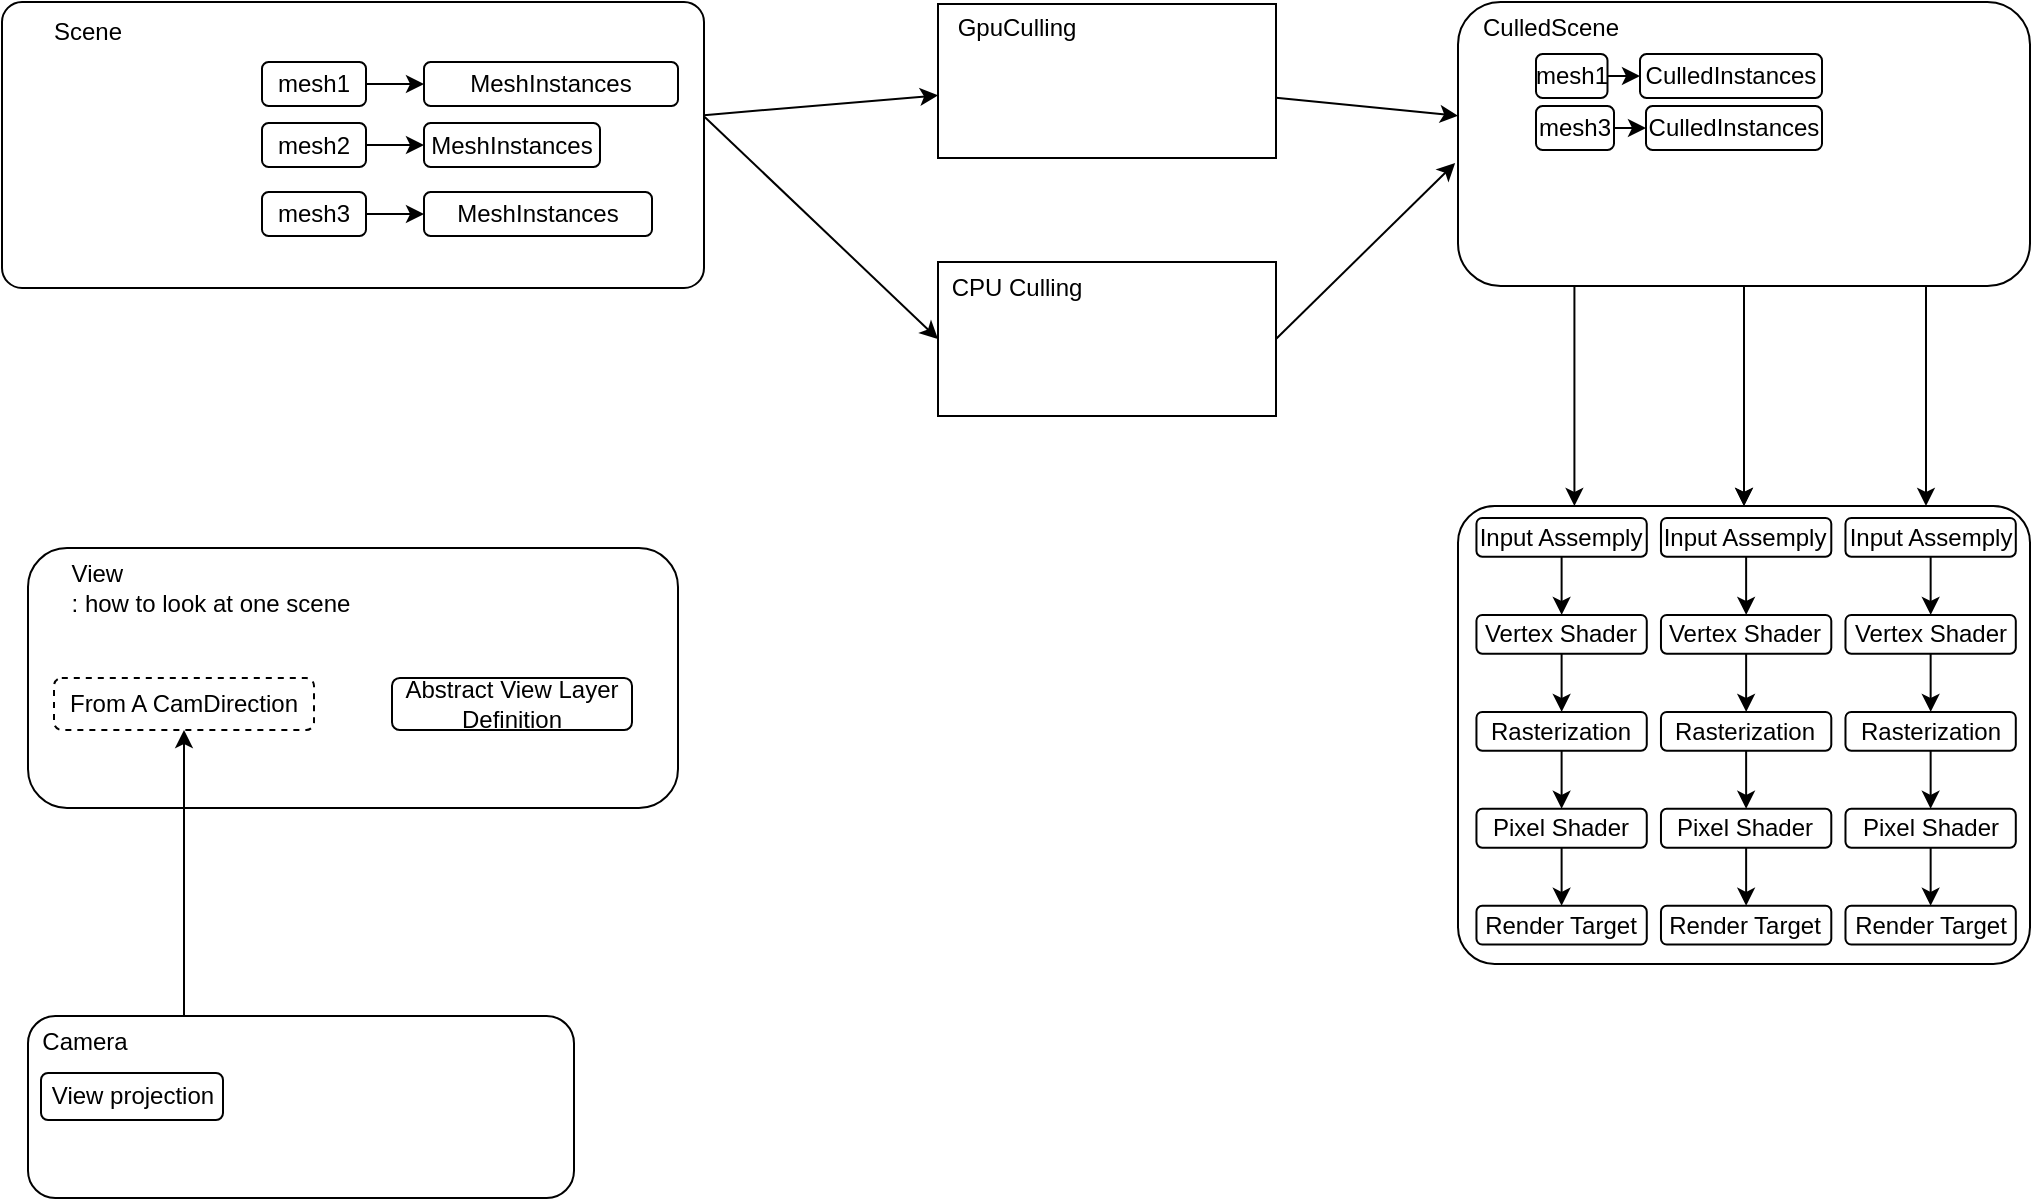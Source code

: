 <mxfile>
    <diagram id="kDZaz-kTJFLnxSt82wPK" name="Page-1">
        <mxGraphModel dx="1210" dy="793" grid="1" gridSize="13" guides="1" tooltips="1" connect="1" arrows="1" fold="1" page="1" pageScale="1.5" pageWidth="1200" pageHeight="1920" background="none" math="0" shadow="0">
            <root>
                <mxCell id="0"/>
                <mxCell id="1" parent="0"/>
                <mxCell id="56" value="" style="edgeStyle=none;rounded=1;html=1;" edge="1" parent="1" source="2" target="54">
                    <mxGeometry relative="1" as="geometry"/>
                </mxCell>
                <mxCell id="2" value="" style="rounded=1;whiteSpace=wrap;html=1;fillColor=none;arcSize=7;" vertex="1" parent="1">
                    <mxGeometry x="234" y="403" width="351" height="143" as="geometry"/>
                </mxCell>
                <mxCell id="3" value="Scene" style="text;html=1;strokeColor=none;fillColor=none;align=center;verticalAlign=middle;whiteSpace=wrap;rounded=1;" vertex="1" parent="1">
                    <mxGeometry x="247" y="403" width="60" height="30" as="geometry"/>
                </mxCell>
                <mxCell id="7" value="" style="rounded=1;whiteSpace=wrap;html=1;fillColor=default;" vertex="1" parent="1">
                    <mxGeometry x="247" y="676" width="325" height="130" as="geometry"/>
                </mxCell>
                <mxCell id="8" value="&lt;div style=&quot;text-align: left&quot;&gt;&lt;span&gt;View&lt;/span&gt;&lt;/div&gt;&lt;div style=&quot;text-align: left&quot;&gt;&lt;span&gt;: how to look at one scene&lt;/span&gt;&lt;/div&gt;" style="text;html=1;align=center;verticalAlign=middle;resizable=0;points=[];autosize=1;strokeColor=none;fillColor=none;rounded=1;" vertex="1" parent="1">
                    <mxGeometry x="260" y="676" width="156" height="39" as="geometry"/>
                </mxCell>
                <mxCell id="9" value="" style="rounded=1;whiteSpace=wrap;html=1;fillColor=default;" vertex="1" parent="1">
                    <mxGeometry x="247" y="910" width="273" height="91" as="geometry"/>
                </mxCell>
                <mxCell id="10" value="Camera" style="text;html=1;align=center;verticalAlign=middle;resizable=0;points=[];autosize=1;strokeColor=none;fillColor=none;rounded=1;" vertex="1" parent="1">
                    <mxGeometry x="242" y="910" width="65" height="26" as="geometry"/>
                </mxCell>
                <mxCell id="11" value="View projection" style="rounded=1;whiteSpace=wrap;html=1;fillColor=default;" vertex="1" parent="1">
                    <mxGeometry x="253.5" y="938.5" width="91" height="23.5" as="geometry"/>
                </mxCell>
                <mxCell id="12" value="From A CamDirection" style="rounded=1;whiteSpace=wrap;html=1;fillColor=default;dashed=1;" vertex="1" parent="1">
                    <mxGeometry x="260" y="741" width="130" height="26" as="geometry"/>
                </mxCell>
                <mxCell id="13" value="" style="endArrow=classic;html=1;entryX=0.5;entryY=1;entryDx=0;entryDy=0;rounded=1;" edge="1" parent="1" target="12">
                    <mxGeometry width="50" height="50" relative="1" as="geometry">
                        <mxPoint x="325" y="910" as="sourcePoint"/>
                        <mxPoint x="362" y="858" as="targetPoint"/>
                    </mxGeometry>
                </mxCell>
                <mxCell id="14" value="&lt;div&gt;&lt;span&gt;Abstract View Layer&lt;/span&gt;&lt;/div&gt;&lt;div&gt;&lt;span&gt;Definition&lt;/span&gt;&lt;/div&gt;" style="rounded=1;whiteSpace=wrap;html=1;fillColor=default;align=center;" vertex="1" parent="1">
                    <mxGeometry x="429" y="741" width="120" height="26" as="geometry"/>
                </mxCell>
                <mxCell id="25" value="MeshInstances" style="rounded=1;whiteSpace=wrap;html=1;fillColor=default;" vertex="1" parent="1">
                    <mxGeometry x="445" y="463.5" width="88" height="22" as="geometry"/>
                </mxCell>
                <mxCell id="26" value="MeshInstances" style="rounded=1;whiteSpace=wrap;html=1;fillColor=default;" vertex="1" parent="1">
                    <mxGeometry x="445" y="498" width="114" height="22" as="geometry"/>
                </mxCell>
                <mxCell id="40" value="" style="edgeStyle=none;html=1;rounded=1;" edge="1" parent="1" source="38" target="25">
                    <mxGeometry relative="1" as="geometry"/>
                </mxCell>
                <mxCell id="38" value="mesh2" style="rounded=1;whiteSpace=wrap;html=1;fillColor=default;" vertex="1" parent="1">
                    <mxGeometry x="364" y="463.5" width="52" height="22" as="geometry"/>
                </mxCell>
                <mxCell id="41" value="" style="edgeStyle=none;html=1;rounded=1;" edge="1" parent="1" source="39" target="26">
                    <mxGeometry relative="1" as="geometry"/>
                </mxCell>
                <mxCell id="39" value="mesh3" style="rounded=1;whiteSpace=wrap;html=1;fillColor=default;" vertex="1" parent="1">
                    <mxGeometry x="364" y="498" width="52" height="22" as="geometry"/>
                </mxCell>
                <mxCell id="80" value="" style="edgeStyle=none;rounded=1;html=1;" edge="1" parent="1" source="42" target="78">
                    <mxGeometry relative="1" as="geometry"/>
                </mxCell>
                <mxCell id="81" value="" style="edgeStyle=none;rounded=1;html=1;" edge="1" parent="1" source="42" target="78">
                    <mxGeometry relative="1" as="geometry"/>
                </mxCell>
                <mxCell id="42" value="" style="rounded=1;whiteSpace=wrap;html=1;fillColor=none;" vertex="1" parent="1">
                    <mxGeometry x="962" y="403" width="286" height="142" as="geometry"/>
                </mxCell>
                <mxCell id="43" value="CulledScene" style="text;html=1;align=center;verticalAlign=middle;resizable=0;points=[];autosize=1;strokeColor=none;fillColor=none;rounded=1;" vertex="1" parent="1">
                    <mxGeometry x="962" y="403" width="91" height="26" as="geometry"/>
                </mxCell>
                <mxCell id="44" value="" style="group;rounded=1;" vertex="1" connectable="0" parent="1">
                    <mxGeometry x="364" y="433" width="208" height="22" as="geometry"/>
                </mxCell>
                <mxCell id="6" value="MeshInstances" style="rounded=1;whiteSpace=wrap;html=1;fillColor=default;" vertex="1" parent="44">
                    <mxGeometry x="81" width="127" height="22" as="geometry"/>
                </mxCell>
                <mxCell id="28" style="edgeStyle=none;html=1;exitX=1;exitY=0.5;exitDx=0;exitDy=0;entryX=0;entryY=0.5;entryDx=0;entryDy=0;rounded=1;" edge="1" parent="44" source="27" target="6">
                    <mxGeometry relative="1" as="geometry"/>
                </mxCell>
                <mxCell id="27" value="mesh1" style="rounded=1;whiteSpace=wrap;html=1;fillColor=default;" vertex="1" parent="44">
                    <mxGeometry width="52" height="22" as="geometry"/>
                </mxCell>
                <mxCell id="45" value="" style="group;rounded=1;" vertex="1" connectable="0" parent="1">
                    <mxGeometry x="1001" y="429" width="143" height="22" as="geometry"/>
                </mxCell>
                <mxCell id="46" value="CulledInstances" style="rounded=1;whiteSpace=wrap;html=1;fillColor=default;" vertex="1" parent="45">
                    <mxGeometry x="52" width="91" height="22" as="geometry"/>
                </mxCell>
                <mxCell id="47" style="edgeStyle=none;html=1;exitX=1;exitY=0.5;exitDx=0;exitDy=0;entryX=0;entryY=0.5;entryDx=0;entryDy=0;rounded=1;" edge="1" parent="45" source="48" target="46">
                    <mxGeometry relative="1" as="geometry"/>
                </mxCell>
                <mxCell id="48" value="mesh1" style="rounded=1;whiteSpace=wrap;html=1;fillColor=default;" vertex="1" parent="45">
                    <mxGeometry width="35.75" height="22" as="geometry"/>
                </mxCell>
                <mxCell id="49" value="CulledInstances" style="rounded=1;whiteSpace=wrap;html=1;fillColor=default;" vertex="1" parent="1">
                    <mxGeometry x="1056" y="455" width="88" height="22" as="geometry"/>
                </mxCell>
                <mxCell id="51" value="" style="edgeStyle=none;html=1;rounded=1;" edge="1" parent="1" source="50" target="49">
                    <mxGeometry relative="1" as="geometry"/>
                </mxCell>
                <mxCell id="50" value="mesh3" style="rounded=1;whiteSpace=wrap;html=1;fillColor=default;" vertex="1" parent="1">
                    <mxGeometry x="1001" y="455" width="39" height="22" as="geometry"/>
                </mxCell>
                <mxCell id="57" value="" style="edgeStyle=none;rounded=1;html=1;" edge="1" parent="1" source="54" target="42">
                    <mxGeometry relative="1" as="geometry"/>
                </mxCell>
                <mxCell id="54" value="" style="rounded=1;whiteSpace=wrap;html=1;fillColor=none;arcSize=0;" vertex="1" parent="1">
                    <mxGeometry x="702" y="404" width="169" height="77" as="geometry"/>
                </mxCell>
                <mxCell id="55" value="GpuCulling" style="text;html=1;align=center;verticalAlign=middle;resizable=0;points=[];autosize=1;strokeColor=none;fillColor=none;" vertex="1" parent="1">
                    <mxGeometry x="702" y="403" width="78" height="26" as="geometry"/>
                </mxCell>
                <mxCell id="79" value="" style="group" vertex="1" connectable="0" parent="1">
                    <mxGeometry x="962" y="655" width="286" height="229" as="geometry"/>
                </mxCell>
                <mxCell id="24" value="" style="group;rounded=1;" vertex="1" connectable="0" parent="79">
                    <mxGeometry x="9.226" y="5.967" width="85.161" height="213.336" as="geometry"/>
                </mxCell>
                <mxCell id="15" value="Input Assemply" style="rounded=1;whiteSpace=wrap;html=1;" vertex="1" parent="24">
                    <mxGeometry width="85.161" height="19.394" as="geometry"/>
                </mxCell>
                <mxCell id="16" value="Vertex Shader" style="rounded=1;whiteSpace=wrap;html=1;" vertex="1" parent="24">
                    <mxGeometry y="48.485" width="85.161" height="19.394" as="geometry"/>
                </mxCell>
                <mxCell id="20" style="edgeStyle=none;html=1;exitX=0.5;exitY=1;exitDx=0;exitDy=0;entryX=0.5;entryY=0;entryDx=0;entryDy=0;rounded=1;" edge="1" parent="24" source="15" target="16">
                    <mxGeometry relative="1" as="geometry"/>
                </mxCell>
                <mxCell id="17" value="Rasterization" style="rounded=1;whiteSpace=wrap;html=1;" vertex="1" parent="24">
                    <mxGeometry y="96.971" width="85.161" height="19.394" as="geometry"/>
                </mxCell>
                <mxCell id="21" style="edgeStyle=none;html=1;exitX=0.5;exitY=1;exitDx=0;exitDy=0;rounded=1;" edge="1" parent="24" source="16" target="17">
                    <mxGeometry relative="1" as="geometry"/>
                </mxCell>
                <mxCell id="18" value="Pixel Shader" style="rounded=1;whiteSpace=wrap;html=1;" vertex="1" parent="24">
                    <mxGeometry y="145.456" width="85.161" height="19.394" as="geometry"/>
                </mxCell>
                <mxCell id="22" style="edgeStyle=none;html=1;exitX=0.5;exitY=1;exitDx=0;exitDy=0;entryX=0.5;entryY=0;entryDx=0;entryDy=0;rounded=1;" edge="1" parent="24" source="17" target="18">
                    <mxGeometry relative="1" as="geometry"/>
                </mxCell>
                <mxCell id="19" value="Render Target" style="rounded=1;whiteSpace=wrap;html=1;" vertex="1" parent="24">
                    <mxGeometry y="193.941" width="85.161" height="19.394" as="geometry"/>
                </mxCell>
                <mxCell id="23" style="edgeStyle=none;html=1;exitX=0.5;exitY=1;exitDx=0;exitDy=0;entryX=0.5;entryY=0;entryDx=0;entryDy=0;rounded=1;" edge="1" parent="24" source="18" target="19">
                    <mxGeometry relative="1" as="geometry"/>
                </mxCell>
                <mxCell id="58" value="" style="group;rounded=1;" vertex="1" connectable="0" parent="79">
                    <mxGeometry x="101.484" y="5.967" width="85.161" height="213.336" as="geometry"/>
                </mxCell>
                <mxCell id="59" value="Input Assemply" style="rounded=1;whiteSpace=wrap;html=1;" vertex="1" parent="58">
                    <mxGeometry width="85.161" height="19.394" as="geometry"/>
                </mxCell>
                <mxCell id="60" value="Vertex Shader" style="rounded=1;whiteSpace=wrap;html=1;" vertex="1" parent="58">
                    <mxGeometry y="48.485" width="85.161" height="19.394" as="geometry"/>
                </mxCell>
                <mxCell id="61" style="edgeStyle=none;html=1;exitX=0.5;exitY=1;exitDx=0;exitDy=0;entryX=0.5;entryY=0;entryDx=0;entryDy=0;rounded=1;" edge="1" parent="58" source="59" target="60">
                    <mxGeometry relative="1" as="geometry"/>
                </mxCell>
                <mxCell id="62" value="Rasterization" style="rounded=1;whiteSpace=wrap;html=1;" vertex="1" parent="58">
                    <mxGeometry y="96.971" width="85.161" height="19.394" as="geometry"/>
                </mxCell>
                <mxCell id="63" style="edgeStyle=none;html=1;exitX=0.5;exitY=1;exitDx=0;exitDy=0;rounded=1;" edge="1" parent="58" source="60" target="62">
                    <mxGeometry relative="1" as="geometry"/>
                </mxCell>
                <mxCell id="64" value="Pixel Shader" style="rounded=1;whiteSpace=wrap;html=1;" vertex="1" parent="58">
                    <mxGeometry y="145.456" width="85.161" height="19.394" as="geometry"/>
                </mxCell>
                <mxCell id="65" style="edgeStyle=none;html=1;exitX=0.5;exitY=1;exitDx=0;exitDy=0;entryX=0.5;entryY=0;entryDx=0;entryDy=0;rounded=1;" edge="1" parent="58" source="62" target="64">
                    <mxGeometry relative="1" as="geometry"/>
                </mxCell>
                <mxCell id="66" value="Render Target" style="rounded=1;whiteSpace=wrap;html=1;" vertex="1" parent="58">
                    <mxGeometry y="193.941" width="85.161" height="19.394" as="geometry"/>
                </mxCell>
                <mxCell id="67" style="edgeStyle=none;html=1;exitX=0.5;exitY=1;exitDx=0;exitDy=0;entryX=0.5;entryY=0;entryDx=0;entryDy=0;rounded=1;" edge="1" parent="58" source="64" target="66">
                    <mxGeometry relative="1" as="geometry"/>
                </mxCell>
                <mxCell id="68" value="" style="group;rounded=1;" vertex="1" connectable="0" parent="79">
                    <mxGeometry x="193.742" y="5.967" width="85.161" height="213.336" as="geometry"/>
                </mxCell>
                <mxCell id="69" value="Input Assemply" style="rounded=1;whiteSpace=wrap;html=1;" vertex="1" parent="68">
                    <mxGeometry width="85.161" height="19.394" as="geometry"/>
                </mxCell>
                <mxCell id="70" value="Vertex Shader" style="rounded=1;whiteSpace=wrap;html=1;" vertex="1" parent="68">
                    <mxGeometry y="48.485" width="85.161" height="19.394" as="geometry"/>
                </mxCell>
                <mxCell id="71" style="edgeStyle=none;html=1;exitX=0.5;exitY=1;exitDx=0;exitDy=0;entryX=0.5;entryY=0;entryDx=0;entryDy=0;rounded=1;" edge="1" parent="68" source="69" target="70">
                    <mxGeometry relative="1" as="geometry"/>
                </mxCell>
                <mxCell id="72" value="Rasterization" style="rounded=1;whiteSpace=wrap;html=1;" vertex="1" parent="68">
                    <mxGeometry y="96.971" width="85.161" height="19.394" as="geometry"/>
                </mxCell>
                <mxCell id="73" style="edgeStyle=none;html=1;exitX=0.5;exitY=1;exitDx=0;exitDy=0;rounded=1;" edge="1" parent="68" source="70" target="72">
                    <mxGeometry relative="1" as="geometry"/>
                </mxCell>
                <mxCell id="74" value="Pixel Shader" style="rounded=1;whiteSpace=wrap;html=1;" vertex="1" parent="68">
                    <mxGeometry y="145.456" width="85.161" height="19.394" as="geometry"/>
                </mxCell>
                <mxCell id="75" style="edgeStyle=none;html=1;exitX=0.5;exitY=1;exitDx=0;exitDy=0;entryX=0.5;entryY=0;entryDx=0;entryDy=0;rounded=1;" edge="1" parent="68" source="72" target="74">
                    <mxGeometry relative="1" as="geometry"/>
                </mxCell>
                <mxCell id="76" value="Render Target" style="rounded=1;whiteSpace=wrap;html=1;" vertex="1" parent="68">
                    <mxGeometry y="193.941" width="85.161" height="19.394" as="geometry"/>
                </mxCell>
                <mxCell id="77" style="edgeStyle=none;html=1;exitX=0.5;exitY=1;exitDx=0;exitDy=0;entryX=0.5;entryY=0;entryDx=0;entryDy=0;rounded=1;" edge="1" parent="68" source="74" target="76">
                    <mxGeometry relative="1" as="geometry"/>
                </mxCell>
                <mxCell id="78" value="" style="rounded=1;whiteSpace=wrap;html=1;fillColor=none;arcSize=8;" vertex="1" parent="79">
                    <mxGeometry width="286" height="229" as="geometry"/>
                </mxCell>
                <mxCell id="82" value="" style="edgeStyle=none;rounded=1;html=1;" edge="1" parent="1">
                    <mxGeometry relative="1" as="geometry">
                        <mxPoint x="1020.21" y="545" as="sourcePoint"/>
                        <mxPoint x="1020.21" y="655" as="targetPoint"/>
                    </mxGeometry>
                </mxCell>
                <mxCell id="83" value="" style="edgeStyle=none;rounded=1;html=1;" edge="1" parent="1">
                    <mxGeometry relative="1" as="geometry">
                        <mxPoint x="1196" y="545" as="sourcePoint"/>
                        <mxPoint x="1196" y="655" as="targetPoint"/>
                    </mxGeometry>
                </mxCell>
                <mxCell id="84" value="" style="rounded=1;whiteSpace=wrap;html=1;fillColor=none;arcSize=0;" vertex="1" parent="1">
                    <mxGeometry x="702" y="533" width="169" height="77" as="geometry"/>
                </mxCell>
                <mxCell id="85" value="CPU Culling" style="text;html=1;align=center;verticalAlign=middle;resizable=0;points=[];autosize=1;strokeColor=none;fillColor=none;" vertex="1" parent="1">
                    <mxGeometry x="695.5" y="533" width="91" height="26" as="geometry"/>
                </mxCell>
                <mxCell id="87" value="" style="edgeStyle=none;rounded=1;html=1;exitX=1.001;exitY=0.402;exitDx=0;exitDy=0;entryX=0;entryY=0.5;entryDx=0;entryDy=0;exitPerimeter=0;" edge="1" parent="1" source="2" target="84">
                    <mxGeometry relative="1" as="geometry">
                        <mxPoint x="598" y="472.603" as="sourcePoint"/>
                        <mxPoint x="715" y="462.672" as="targetPoint"/>
                    </mxGeometry>
                </mxCell>
                <mxCell id="88" value="" style="edgeStyle=none;rounded=1;html=1;exitX=1;exitY=0.5;exitDx=0;exitDy=0;entryX=-0.005;entryY=0.567;entryDx=0;entryDy=0;entryPerimeter=0;" edge="1" parent="1" source="84" target="42">
                    <mxGeometry relative="1" as="geometry">
                        <mxPoint x="884" y="463.857" as="sourcePoint"/>
                        <mxPoint x="975" y="472.857" as="targetPoint"/>
                    </mxGeometry>
                </mxCell>
            </root>
        </mxGraphModel>
    </diagram>
</mxfile>